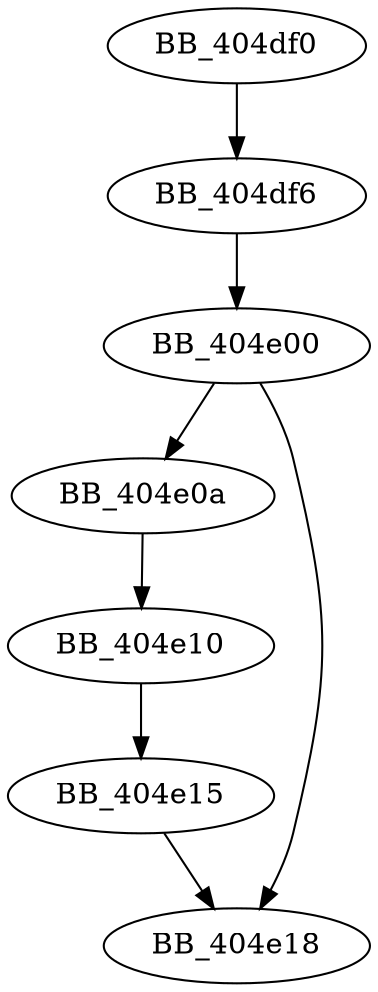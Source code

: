 DiGraph sub_404DF0{
BB_404df0->BB_404df6
BB_404df6->BB_404e00
BB_404e00->BB_404e0a
BB_404e00->BB_404e18
BB_404e0a->BB_404e10
BB_404e10->BB_404e15
BB_404e15->BB_404e18
}
